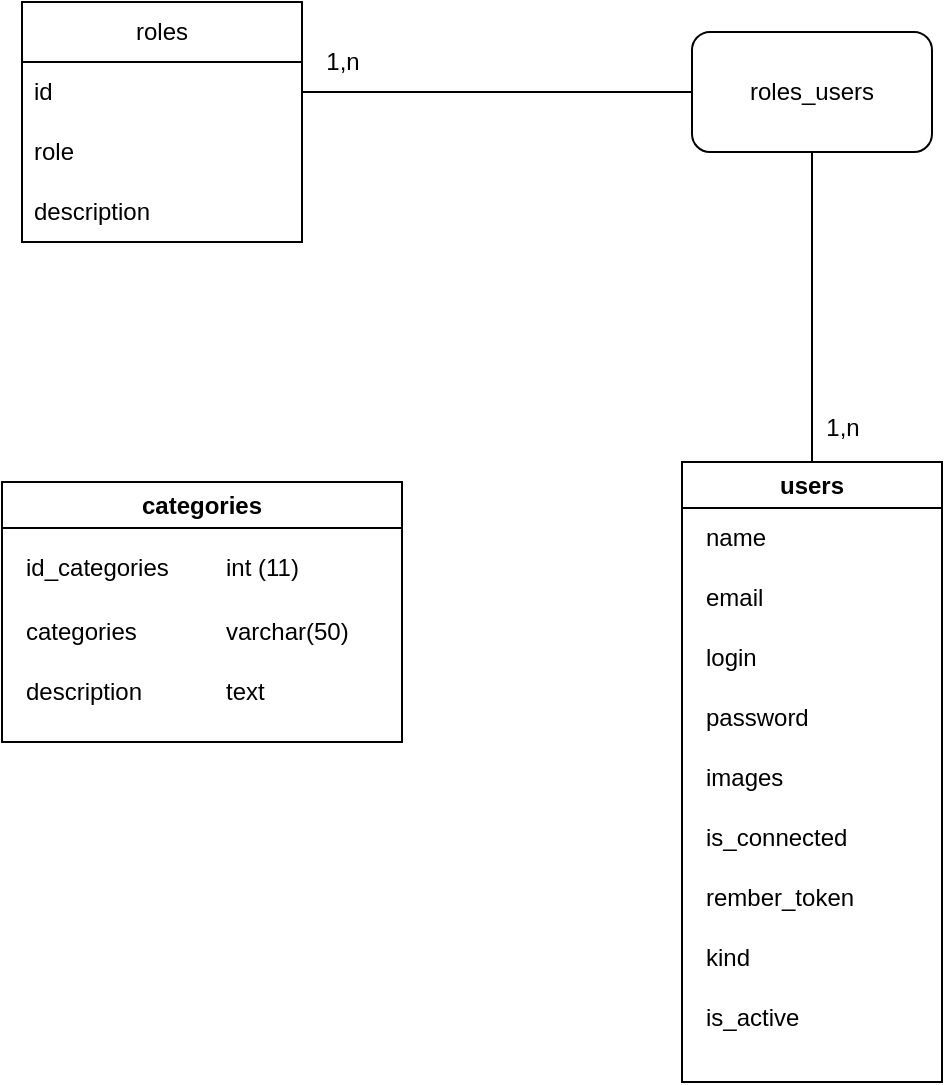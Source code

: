 <mxfile version="24.2.5" type="device">
  <diagram name="Page-1" id="2OKxPONOl_ePF13WSbEu">
    <mxGraphModel dx="1050" dy="630" grid="1" gridSize="10" guides="1" tooltips="1" connect="1" arrows="1" fold="1" page="1" pageScale="1" pageWidth="827" pageHeight="1169" math="0" shadow="0">
      <root>
        <mxCell id="0" />
        <mxCell id="1" parent="0" />
        <mxCell id="IMEHRyQxlJxm9MDsax9o-1" value="categories" style="swimlane;whiteSpace=wrap;html=1;" parent="1" vertex="1">
          <mxGeometry x="150" y="280" width="200" height="130" as="geometry" />
        </mxCell>
        <mxCell id="IMEHRyQxlJxm9MDsax9o-2" value="id_categories&lt;div&gt;&lt;br&gt;&lt;/div&gt;" style="text;html=1;align=left;verticalAlign=middle;resizable=0;points=[];autosize=1;strokeColor=none;fillColor=none;" parent="IMEHRyQxlJxm9MDsax9o-1" vertex="1">
          <mxGeometry x="10" y="30" width="90" height="40" as="geometry" />
        </mxCell>
        <mxCell id="IMEHRyQxlJxm9MDsax9o-3" value="categories" style="text;html=1;align=left;verticalAlign=middle;resizable=0;points=[];autosize=1;strokeColor=none;fillColor=none;" parent="IMEHRyQxlJxm9MDsax9o-1" vertex="1">
          <mxGeometry x="10" y="60" width="80" height="30" as="geometry" />
        </mxCell>
        <mxCell id="IMEHRyQxlJxm9MDsax9o-4" value="description" style="text;html=1;align=left;verticalAlign=middle;resizable=0;points=[];autosize=1;strokeColor=none;fillColor=none;" parent="IMEHRyQxlJxm9MDsax9o-1" vertex="1">
          <mxGeometry x="10" y="90" width="80" height="30" as="geometry" />
        </mxCell>
        <mxCell id="IMEHRyQxlJxm9MDsax9o-6" value="&lt;div style=&quot;&quot;&gt;&lt;span style=&quot;background-color: initial;&quot;&gt;varchar(50&lt;/span&gt;&lt;span style=&quot;background-color: initial;&quot;&gt;)&lt;/span&gt;&lt;/div&gt;" style="text;html=1;align=left;verticalAlign=middle;resizable=0;points=[];autosize=1;strokeColor=none;fillColor=none;" parent="IMEHRyQxlJxm9MDsax9o-1" vertex="1">
          <mxGeometry x="110" y="60" width="80" height="30" as="geometry" />
        </mxCell>
        <mxCell id="IMEHRyQxlJxm9MDsax9o-7" value="text" style="text;html=1;align=left;verticalAlign=middle;resizable=0;points=[];autosize=1;strokeColor=none;fillColor=none;" parent="IMEHRyQxlJxm9MDsax9o-1" vertex="1">
          <mxGeometry x="110" y="90" width="40" height="30" as="geometry" />
        </mxCell>
        <mxCell id="IMEHRyQxlJxm9MDsax9o-5" value="int (11)" style="text;html=1;align=left;verticalAlign=middle;resizable=0;points=[];autosize=1;strokeColor=none;fillColor=none;" parent="1" vertex="1">
          <mxGeometry x="260" y="308" width="60" height="30" as="geometry" />
        </mxCell>
        <mxCell id="olTOhklRAGTVERLCgjon-1" value="users" style="swimlane;whiteSpace=wrap;html=1;" vertex="1" parent="1">
          <mxGeometry x="490" y="270" width="130" height="310" as="geometry" />
        </mxCell>
        <mxCell id="olTOhklRAGTVERLCgjon-2" value="name" style="text;html=1;align=left;verticalAlign=middle;resizable=0;points=[];autosize=1;strokeColor=none;fillColor=none;" vertex="1" parent="olTOhklRAGTVERLCgjon-1">
          <mxGeometry x="10" y="23" width="50" height="30" as="geometry" />
        </mxCell>
        <mxCell id="olTOhklRAGTVERLCgjon-3" value="email" style="text;html=1;align=left;verticalAlign=middle;resizable=0;points=[];autosize=1;strokeColor=none;fillColor=none;" vertex="1" parent="olTOhklRAGTVERLCgjon-1">
          <mxGeometry x="10" y="53" width="50" height="30" as="geometry" />
        </mxCell>
        <mxCell id="olTOhklRAGTVERLCgjon-4" value="login" style="text;html=1;align=left;verticalAlign=middle;resizable=0;points=[];autosize=1;strokeColor=none;fillColor=none;" vertex="1" parent="olTOhklRAGTVERLCgjon-1">
          <mxGeometry x="10" y="83" width="50" height="30" as="geometry" />
        </mxCell>
        <mxCell id="olTOhklRAGTVERLCgjon-5" value="password" style="text;html=1;align=left;verticalAlign=middle;resizable=0;points=[];autosize=1;strokeColor=none;fillColor=none;" vertex="1" parent="olTOhklRAGTVERLCgjon-1">
          <mxGeometry x="10" y="113" width="70" height="30" as="geometry" />
        </mxCell>
        <mxCell id="olTOhklRAGTVERLCgjon-6" value="images" style="text;html=1;align=left;verticalAlign=middle;resizable=0;points=[];autosize=1;strokeColor=none;fillColor=none;" vertex="1" parent="olTOhklRAGTVERLCgjon-1">
          <mxGeometry x="10" y="143" width="60" height="30" as="geometry" />
        </mxCell>
        <mxCell id="olTOhklRAGTVERLCgjon-16" value="is_connected" style="text;html=1;align=left;verticalAlign=middle;resizable=0;points=[];autosize=1;strokeColor=none;fillColor=none;" vertex="1" parent="olTOhklRAGTVERLCgjon-1">
          <mxGeometry x="10" y="173" width="90" height="30" as="geometry" />
        </mxCell>
        <mxCell id="olTOhklRAGTVERLCgjon-22" value="rember_token" style="text;html=1;align=left;verticalAlign=middle;resizable=0;points=[];autosize=1;strokeColor=none;fillColor=none;" vertex="1" parent="olTOhklRAGTVERLCgjon-1">
          <mxGeometry x="10" y="203" width="100" height="30" as="geometry" />
        </mxCell>
        <mxCell id="olTOhklRAGTVERLCgjon-23" value="kind" style="text;html=1;align=left;verticalAlign=middle;resizable=0;points=[];autosize=1;strokeColor=none;fillColor=none;" vertex="1" parent="olTOhklRAGTVERLCgjon-1">
          <mxGeometry x="10" y="233" width="50" height="30" as="geometry" />
        </mxCell>
        <mxCell id="olTOhklRAGTVERLCgjon-24" value="is_active" style="text;html=1;align=left;verticalAlign=middle;resizable=0;points=[];autosize=1;strokeColor=none;fillColor=none;" vertex="1" parent="olTOhklRAGTVERLCgjon-1">
          <mxGeometry x="10" y="263" width="70" height="30" as="geometry" />
        </mxCell>
        <mxCell id="olTOhklRAGTVERLCgjon-11" value="roles" style="swimlane;fontStyle=0;childLayout=stackLayout;horizontal=1;startSize=30;horizontalStack=0;resizeParent=1;resizeParentMax=0;resizeLast=0;collapsible=1;marginBottom=0;whiteSpace=wrap;html=1;" vertex="1" parent="1">
          <mxGeometry x="160" y="40" width="140" height="120" as="geometry" />
        </mxCell>
        <mxCell id="olTOhklRAGTVERLCgjon-12" value="id" style="text;strokeColor=none;fillColor=none;align=left;verticalAlign=middle;spacingLeft=4;spacingRight=4;overflow=hidden;points=[[0,0.5],[1,0.5]];portConstraint=eastwest;rotatable=0;whiteSpace=wrap;html=1;" vertex="1" parent="olTOhklRAGTVERLCgjon-11">
          <mxGeometry y="30" width="140" height="30" as="geometry" />
        </mxCell>
        <mxCell id="olTOhklRAGTVERLCgjon-13" value="role" style="text;strokeColor=none;fillColor=none;align=left;verticalAlign=middle;spacingLeft=4;spacingRight=4;overflow=hidden;points=[[0,0.5],[1,0.5]];portConstraint=eastwest;rotatable=0;whiteSpace=wrap;html=1;" vertex="1" parent="olTOhklRAGTVERLCgjon-11">
          <mxGeometry y="60" width="140" height="30" as="geometry" />
        </mxCell>
        <mxCell id="olTOhklRAGTVERLCgjon-14" value="description" style="text;strokeColor=none;fillColor=none;align=left;verticalAlign=middle;spacingLeft=4;spacingRight=4;overflow=hidden;points=[[0,0.5],[1,0.5]];portConstraint=eastwest;rotatable=0;whiteSpace=wrap;html=1;" vertex="1" parent="olTOhklRAGTVERLCgjon-11">
          <mxGeometry y="90" width="140" height="30" as="geometry" />
        </mxCell>
        <mxCell id="olTOhklRAGTVERLCgjon-17" value="roles_users" style="rounded=1;whiteSpace=wrap;html=1;textShadow=0;shadow=0;" vertex="1" parent="1">
          <mxGeometry x="495" y="55" width="120" height="60" as="geometry" />
        </mxCell>
        <mxCell id="olTOhklRAGTVERLCgjon-18" value="" style="endArrow=none;html=1;rounded=0;" edge="1" parent="1" source="olTOhklRAGTVERLCgjon-12" target="olTOhklRAGTVERLCgjon-17">
          <mxGeometry width="50" height="50" relative="1" as="geometry">
            <mxPoint x="390" y="350" as="sourcePoint" />
            <mxPoint x="440" y="300" as="targetPoint" />
          </mxGeometry>
        </mxCell>
        <mxCell id="olTOhklRAGTVERLCgjon-19" value="" style="endArrow=none;html=1;rounded=0;" edge="1" parent="1" source="olTOhklRAGTVERLCgjon-1" target="olTOhklRAGTVERLCgjon-17">
          <mxGeometry width="50" height="50" relative="1" as="geometry">
            <mxPoint x="560" y="330" as="sourcePoint" />
            <mxPoint x="440" y="300" as="targetPoint" />
          </mxGeometry>
        </mxCell>
        <mxCell id="olTOhklRAGTVERLCgjon-20" value="1,n" style="text;html=1;align=center;verticalAlign=middle;resizable=0;points=[];autosize=1;strokeColor=none;fillColor=none;" vertex="1" parent="1">
          <mxGeometry x="300" y="55" width="40" height="30" as="geometry" />
        </mxCell>
        <mxCell id="olTOhklRAGTVERLCgjon-21" value="1,n" style="text;html=1;align=center;verticalAlign=middle;resizable=0;points=[];autosize=1;strokeColor=none;fillColor=none;" vertex="1" parent="1">
          <mxGeometry x="550" y="238" width="40" height="30" as="geometry" />
        </mxCell>
      </root>
    </mxGraphModel>
  </diagram>
</mxfile>

